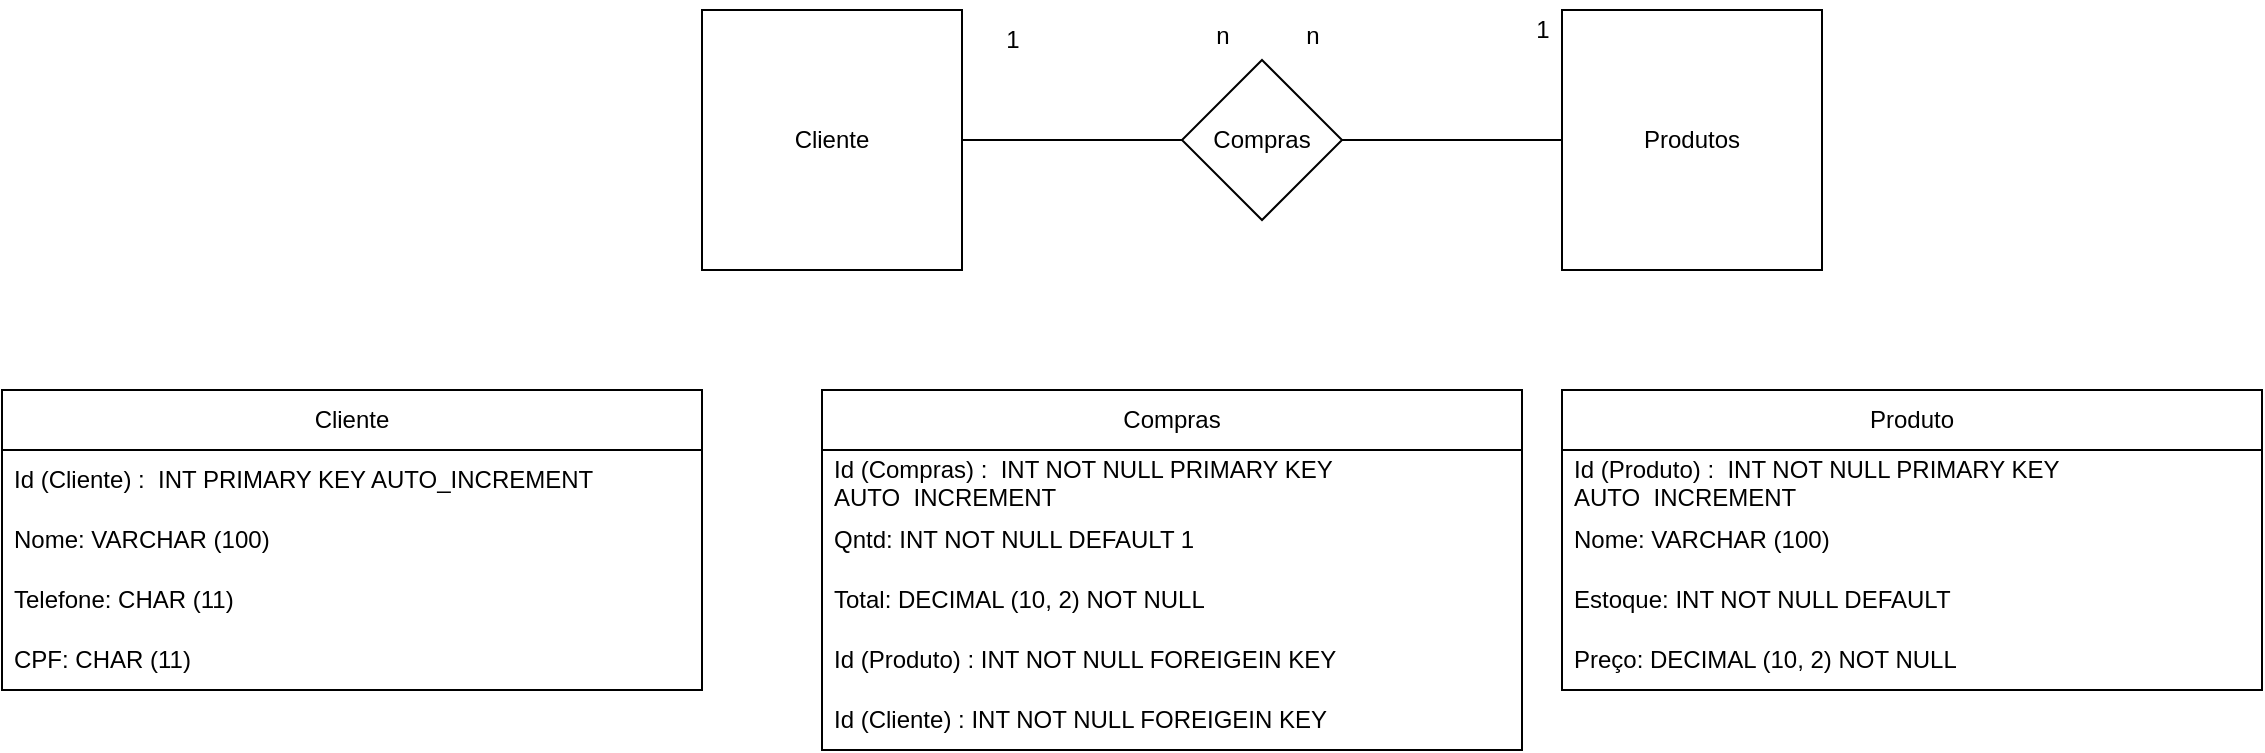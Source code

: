 <mxfile version="24.7.8">
  <diagram name="Página-1" id="DP-q_eUPE_vVZAbxloUf">
    <mxGraphModel dx="1485" dy="414" grid="1" gridSize="10" guides="1" tooltips="1" connect="1" arrows="1" fold="1" page="1" pageScale="1" pageWidth="827" pageHeight="1169" math="0" shadow="0">
      <root>
        <mxCell id="0" />
        <mxCell id="1" parent="0" />
        <mxCell id="r4c-kVHmLbGqEf3ZUMeT-10" style="edgeStyle=orthogonalEdgeStyle;rounded=0;orthogonalLoop=1;jettySize=auto;html=1;entryX=0;entryY=0.5;entryDx=0;entryDy=0;endArrow=none;endFill=0;" parent="1" source="r4c-kVHmLbGqEf3ZUMeT-1" target="r4c-kVHmLbGqEf3ZUMeT-3" edge="1">
          <mxGeometry relative="1" as="geometry" />
        </mxCell>
        <mxCell id="r4c-kVHmLbGqEf3ZUMeT-1" value="Cliente" style="whiteSpace=wrap;html=1;aspect=fixed;" parent="1" vertex="1">
          <mxGeometry x="80" y="130" width="130" height="130" as="geometry" />
        </mxCell>
        <mxCell id="r4c-kVHmLbGqEf3ZUMeT-11" style="edgeStyle=orthogonalEdgeStyle;rounded=0;orthogonalLoop=1;jettySize=auto;html=1;exitX=1;exitY=0.5;exitDx=0;exitDy=0;entryX=0;entryY=0.5;entryDx=0;entryDy=0;endArrow=none;endFill=0;" parent="1" source="r4c-kVHmLbGqEf3ZUMeT-3" target="r4c-kVHmLbGqEf3ZUMeT-4" edge="1">
          <mxGeometry relative="1" as="geometry" />
        </mxCell>
        <mxCell id="r4c-kVHmLbGqEf3ZUMeT-3" value="Compras" style="rhombus;whiteSpace=wrap;html=1;" parent="1" vertex="1">
          <mxGeometry x="320" y="155" width="80" height="80" as="geometry" />
        </mxCell>
        <mxCell id="r4c-kVHmLbGqEf3ZUMeT-4" value="Produtos" style="whiteSpace=wrap;html=1;aspect=fixed;" parent="1" vertex="1">
          <mxGeometry x="510" y="130" width="130" height="130" as="geometry" />
        </mxCell>
        <mxCell id="r4c-kVHmLbGqEf3ZUMeT-5" value="Cliente" style="swimlane;fontStyle=0;childLayout=stackLayout;horizontal=1;startSize=30;horizontalStack=0;resizeParent=1;resizeParentMax=0;resizeLast=0;collapsible=1;marginBottom=0;whiteSpace=wrap;html=1;" parent="1" vertex="1">
          <mxGeometry x="-270" y="320" width="350" height="150" as="geometry" />
        </mxCell>
        <mxCell id="r4c-kVHmLbGqEf3ZUMeT-6" value="Id (Cliente) :&amp;nbsp; INT PRIMARY KEY AUTO_INCREMENT" style="text;strokeColor=none;fillColor=none;align=left;verticalAlign=middle;spacingLeft=4;spacingRight=4;overflow=hidden;points=[[0,0.5],[1,0.5]];portConstraint=eastwest;rotatable=0;whiteSpace=wrap;html=1;" parent="r4c-kVHmLbGqEf3ZUMeT-5" vertex="1">
          <mxGeometry y="30" width="350" height="30" as="geometry" />
        </mxCell>
        <mxCell id="r4c-kVHmLbGqEf3ZUMeT-7" value="Nome: VARCHAR (100)" style="text;strokeColor=none;fillColor=none;align=left;verticalAlign=middle;spacingLeft=4;spacingRight=4;overflow=hidden;points=[[0,0.5],[1,0.5]];portConstraint=eastwest;rotatable=0;whiteSpace=wrap;html=1;" parent="r4c-kVHmLbGqEf3ZUMeT-5" vertex="1">
          <mxGeometry y="60" width="350" height="30" as="geometry" />
        </mxCell>
        <mxCell id="r4c-kVHmLbGqEf3ZUMeT-8" value="Telefone: CHAR (11)" style="text;strokeColor=none;fillColor=none;align=left;verticalAlign=middle;spacingLeft=4;spacingRight=4;overflow=hidden;points=[[0,0.5],[1,0.5]];portConstraint=eastwest;rotatable=0;whiteSpace=wrap;html=1;" parent="r4c-kVHmLbGqEf3ZUMeT-5" vertex="1">
          <mxGeometry y="90" width="350" height="30" as="geometry" />
        </mxCell>
        <mxCell id="r4c-kVHmLbGqEf3ZUMeT-9" value="CPF: CHAR (11)" style="text;strokeColor=none;fillColor=none;align=left;verticalAlign=middle;spacingLeft=4;spacingRight=4;overflow=hidden;points=[[0,0.5],[1,0.5]];portConstraint=eastwest;rotatable=0;whiteSpace=wrap;html=1;" parent="r4c-kVHmLbGqEf3ZUMeT-5" vertex="1">
          <mxGeometry y="120" width="350" height="30" as="geometry" />
        </mxCell>
        <mxCell id="r4c-kVHmLbGqEf3ZUMeT-12" value="Compras" style="swimlane;fontStyle=0;childLayout=stackLayout;horizontal=1;startSize=30;horizontalStack=0;resizeParent=1;resizeParentMax=0;resizeLast=0;collapsible=1;marginBottom=0;whiteSpace=wrap;html=1;" parent="1" vertex="1">
          <mxGeometry x="140" y="320" width="350" height="180" as="geometry" />
        </mxCell>
        <mxCell id="r4c-kVHmLbGqEf3ZUMeT-13" value="Id (Compras) :&amp;nbsp;&amp;nbsp;INT NOT NULL PRIMARY KEY AUTO_INCREMENT" style="text;strokeColor=none;fillColor=none;align=left;verticalAlign=middle;spacingLeft=4;spacingRight=4;overflow=hidden;points=[[0,0.5],[1,0.5]];portConstraint=eastwest;rotatable=0;whiteSpace=wrap;html=1;" parent="r4c-kVHmLbGqEf3ZUMeT-12" vertex="1">
          <mxGeometry y="30" width="350" height="30" as="geometry" />
        </mxCell>
        <mxCell id="r4c-kVHmLbGqEf3ZUMeT-15" value="Qntd: INT NOT NULL DEFAULT 1&amp;nbsp;" style="text;strokeColor=none;fillColor=none;align=left;verticalAlign=middle;spacingLeft=4;spacingRight=4;overflow=hidden;points=[[0,0.5],[1,0.5]];portConstraint=eastwest;rotatable=0;whiteSpace=wrap;html=1;" parent="r4c-kVHmLbGqEf3ZUMeT-12" vertex="1">
          <mxGeometry y="60" width="350" height="30" as="geometry" />
        </mxCell>
        <mxCell id="r4c-kVHmLbGqEf3ZUMeT-28" value="Total: DECIMAL (10, 2) NOT NULL" style="text;strokeColor=none;fillColor=none;align=left;verticalAlign=middle;spacingLeft=4;spacingRight=4;overflow=hidden;points=[[0,0.5],[1,0.5]];portConstraint=eastwest;rotatable=0;whiteSpace=wrap;html=1;" parent="r4c-kVHmLbGqEf3ZUMeT-12" vertex="1">
          <mxGeometry y="90" width="350" height="30" as="geometry" />
        </mxCell>
        <mxCell id="r4c-kVHmLbGqEf3ZUMeT-21" value="Id (Produto) : INT NOT NULL FOREIGEIN KEY" style="text;strokeColor=none;fillColor=none;align=left;verticalAlign=middle;spacingLeft=4;spacingRight=4;overflow=hidden;points=[[0,0.5],[1,0.5]];portConstraint=eastwest;rotatable=0;whiteSpace=wrap;html=1;" parent="r4c-kVHmLbGqEf3ZUMeT-12" vertex="1">
          <mxGeometry y="120" width="350" height="30" as="geometry" />
        </mxCell>
        <mxCell id="r4c-kVHmLbGqEf3ZUMeT-14" value="Id (Cliente) : INT NOT NULL FOREIGEIN KEY" style="text;strokeColor=none;fillColor=none;align=left;verticalAlign=middle;spacingLeft=4;spacingRight=4;overflow=hidden;points=[[0,0.5],[1,0.5]];portConstraint=eastwest;rotatable=0;whiteSpace=wrap;html=1;" parent="r4c-kVHmLbGqEf3ZUMeT-12" vertex="1">
          <mxGeometry y="150" width="350" height="30" as="geometry" />
        </mxCell>
        <mxCell id="r4c-kVHmLbGqEf3ZUMeT-17" value="1" style="text;html=1;align=center;verticalAlign=middle;resizable=0;points=[];autosize=1;strokeColor=none;fillColor=none;" parent="1" vertex="1">
          <mxGeometry x="220" y="130" width="30" height="30" as="geometry" />
        </mxCell>
        <mxCell id="r4c-kVHmLbGqEf3ZUMeT-18" value="n" style="text;html=1;align=center;verticalAlign=middle;resizable=0;points=[];autosize=1;strokeColor=none;fillColor=none;" parent="1" vertex="1">
          <mxGeometry x="325" y="128" width="30" height="30" as="geometry" />
        </mxCell>
        <mxCell id="r4c-kVHmLbGqEf3ZUMeT-19" value="n" style="text;html=1;align=center;verticalAlign=middle;resizable=0;points=[];autosize=1;strokeColor=none;fillColor=none;" parent="1" vertex="1">
          <mxGeometry x="370" y="128" width="30" height="30" as="geometry" />
        </mxCell>
        <mxCell id="r4c-kVHmLbGqEf3ZUMeT-20" value="1" style="text;html=1;align=center;verticalAlign=middle;resizable=0;points=[];autosize=1;strokeColor=none;fillColor=none;" parent="1" vertex="1">
          <mxGeometry x="485" y="125" width="30" height="30" as="geometry" />
        </mxCell>
        <mxCell id="r4c-kVHmLbGqEf3ZUMeT-22" value="Produto" style="swimlane;fontStyle=0;childLayout=stackLayout;horizontal=1;startSize=30;horizontalStack=0;resizeParent=1;resizeParentMax=0;resizeLast=0;collapsible=1;marginBottom=0;whiteSpace=wrap;html=1;" parent="1" vertex="1">
          <mxGeometry x="510" y="320" width="350" height="150" as="geometry" />
        </mxCell>
        <mxCell id="r4c-kVHmLbGqEf3ZUMeT-24" value="Id (Produto) :&amp;nbsp;&amp;nbsp;INT NOT NULL PRIMARY KEY AUTO_INCREMENT" style="text;strokeColor=none;fillColor=none;align=left;verticalAlign=middle;spacingLeft=4;spacingRight=4;overflow=hidden;points=[[0,0.5],[1,0.5]];portConstraint=eastwest;rotatable=0;whiteSpace=wrap;html=1;" parent="r4c-kVHmLbGqEf3ZUMeT-22" vertex="1">
          <mxGeometry y="30" width="350" height="30" as="geometry" />
        </mxCell>
        <mxCell id="r4c-kVHmLbGqEf3ZUMeT-25" value="Nome: VARCHAR (100)" style="text;strokeColor=none;fillColor=none;align=left;verticalAlign=middle;spacingLeft=4;spacingRight=4;overflow=hidden;points=[[0,0.5],[1,0.5]];portConstraint=eastwest;rotatable=0;whiteSpace=wrap;html=1;" parent="r4c-kVHmLbGqEf3ZUMeT-22" vertex="1">
          <mxGeometry y="60" width="350" height="30" as="geometry" />
        </mxCell>
        <mxCell id="r4c-kVHmLbGqEf3ZUMeT-26" value="Estoque: INT NOT NULL DEFAULT&amp;nbsp;" style="text;strokeColor=none;fillColor=none;align=left;verticalAlign=middle;spacingLeft=4;spacingRight=4;overflow=hidden;points=[[0,0.5],[1,0.5]];portConstraint=eastwest;rotatable=0;whiteSpace=wrap;html=1;" parent="r4c-kVHmLbGqEf3ZUMeT-22" vertex="1">
          <mxGeometry y="90" width="350" height="30" as="geometry" />
        </mxCell>
        <mxCell id="r4c-kVHmLbGqEf3ZUMeT-27" value="Preço: DECIMAL (10, 2) NOT NULL" style="text;strokeColor=none;fillColor=none;align=left;verticalAlign=middle;spacingLeft=4;spacingRight=4;overflow=hidden;points=[[0,0.5],[1,0.5]];portConstraint=eastwest;rotatable=0;whiteSpace=wrap;html=1;" parent="r4c-kVHmLbGqEf3ZUMeT-22" vertex="1">
          <mxGeometry y="120" width="350" height="30" as="geometry" />
        </mxCell>
      </root>
    </mxGraphModel>
  </diagram>
</mxfile>
